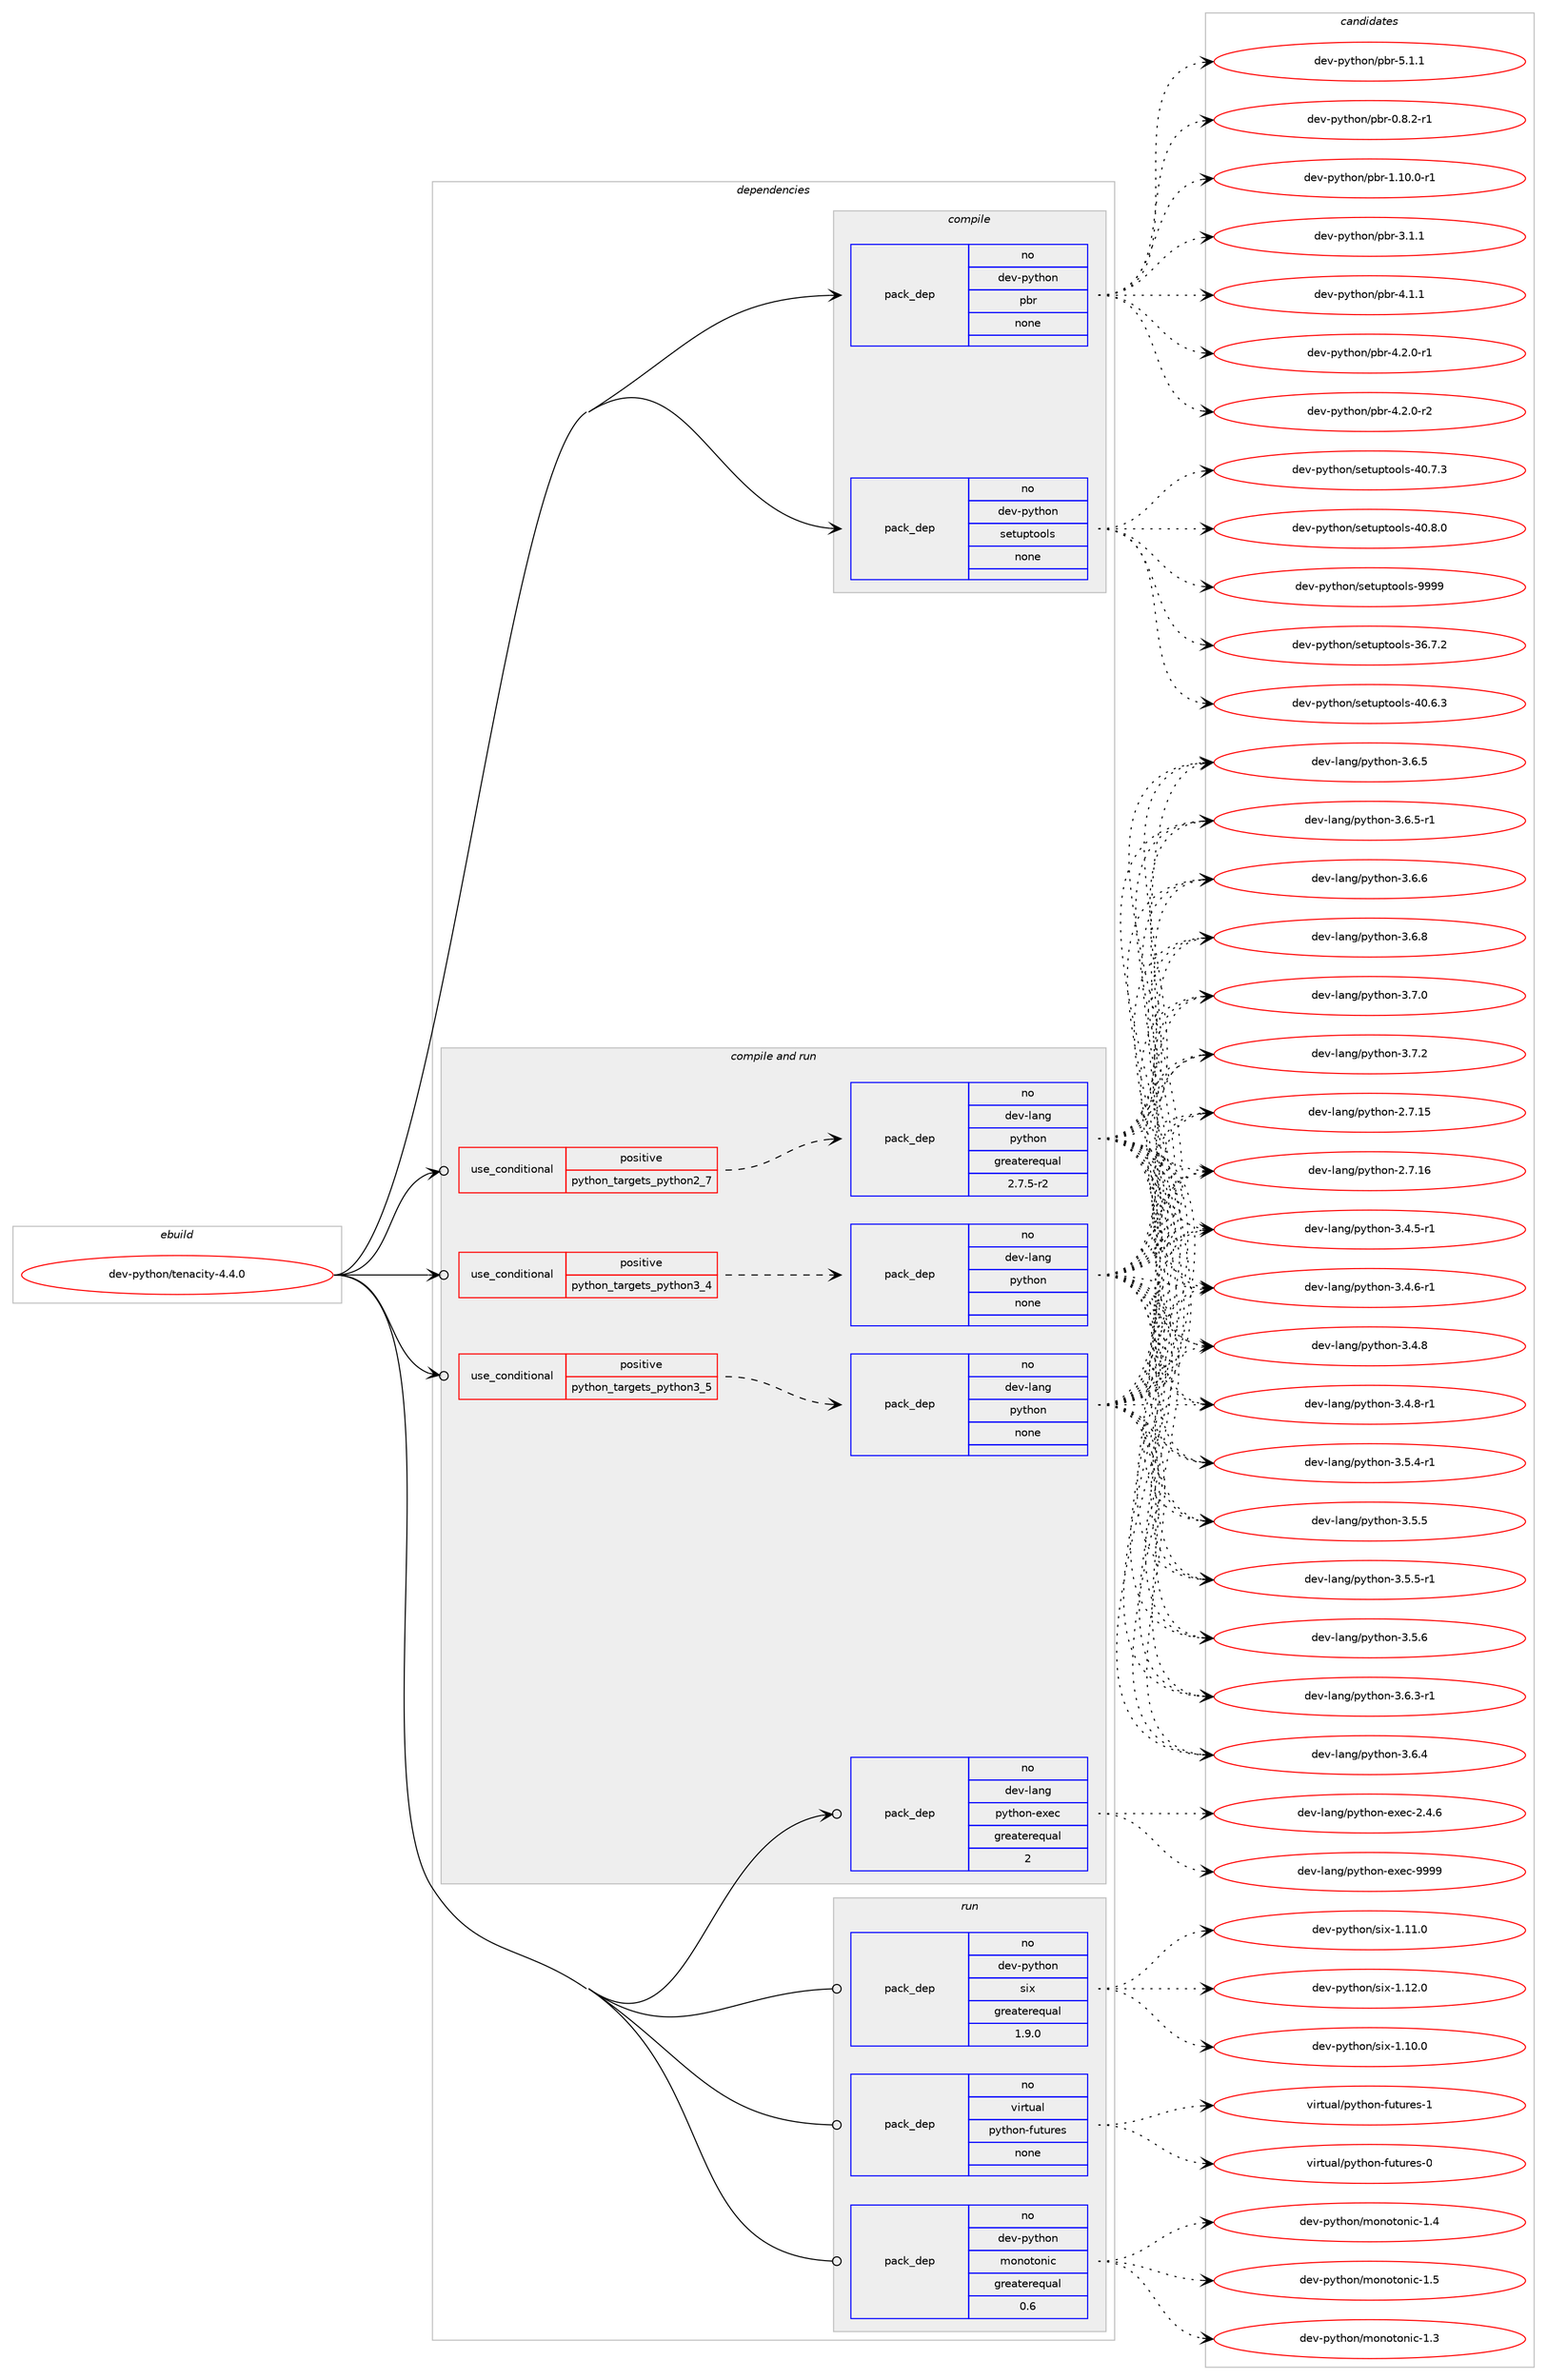 digraph prolog {

# *************
# Graph options
# *************

newrank=true;
concentrate=true;
compound=true;
graph [rankdir=LR,fontname=Helvetica,fontsize=10,ranksep=1.5];#, ranksep=2.5, nodesep=0.2];
edge  [arrowhead=vee];
node  [fontname=Helvetica,fontsize=10];

# **********
# The ebuild
# **********

subgraph cluster_leftcol {
color=gray;
rank=same;
label=<<i>ebuild</i>>;
id [label="dev-python/tenacity-4.4.0", color=red, width=4, href="../dev-python/tenacity-4.4.0.svg"];
}

# ****************
# The dependencies
# ****************

subgraph cluster_midcol {
color=gray;
label=<<i>dependencies</i>>;
subgraph cluster_compile {
fillcolor="#eeeeee";
style=filled;
label=<<i>compile</i>>;
subgraph pack1035287 {
dependency1444289 [label=<<TABLE BORDER="0" CELLBORDER="1" CELLSPACING="0" CELLPADDING="4" WIDTH="220"><TR><TD ROWSPAN="6" CELLPADDING="30">pack_dep</TD></TR><TR><TD WIDTH="110">no</TD></TR><TR><TD>dev-python</TD></TR><TR><TD>pbr</TD></TR><TR><TD>none</TD></TR><TR><TD></TD></TR></TABLE>>, shape=none, color=blue];
}
id:e -> dependency1444289:w [weight=20,style="solid",arrowhead="vee"];
subgraph pack1035288 {
dependency1444290 [label=<<TABLE BORDER="0" CELLBORDER="1" CELLSPACING="0" CELLPADDING="4" WIDTH="220"><TR><TD ROWSPAN="6" CELLPADDING="30">pack_dep</TD></TR><TR><TD WIDTH="110">no</TD></TR><TR><TD>dev-python</TD></TR><TR><TD>setuptools</TD></TR><TR><TD>none</TD></TR><TR><TD></TD></TR></TABLE>>, shape=none, color=blue];
}
id:e -> dependency1444290:w [weight=20,style="solid",arrowhead="vee"];
}
subgraph cluster_compileandrun {
fillcolor="#eeeeee";
style=filled;
label=<<i>compile and run</i>>;
subgraph cond385639 {
dependency1444291 [label=<<TABLE BORDER="0" CELLBORDER="1" CELLSPACING="0" CELLPADDING="4"><TR><TD ROWSPAN="3" CELLPADDING="10">use_conditional</TD></TR><TR><TD>positive</TD></TR><TR><TD>python_targets_python2_7</TD></TR></TABLE>>, shape=none, color=red];
subgraph pack1035289 {
dependency1444292 [label=<<TABLE BORDER="0" CELLBORDER="1" CELLSPACING="0" CELLPADDING="4" WIDTH="220"><TR><TD ROWSPAN="6" CELLPADDING="30">pack_dep</TD></TR><TR><TD WIDTH="110">no</TD></TR><TR><TD>dev-lang</TD></TR><TR><TD>python</TD></TR><TR><TD>greaterequal</TD></TR><TR><TD>2.7.5-r2</TD></TR></TABLE>>, shape=none, color=blue];
}
dependency1444291:e -> dependency1444292:w [weight=20,style="dashed",arrowhead="vee"];
}
id:e -> dependency1444291:w [weight=20,style="solid",arrowhead="odotvee"];
subgraph cond385640 {
dependency1444293 [label=<<TABLE BORDER="0" CELLBORDER="1" CELLSPACING="0" CELLPADDING="4"><TR><TD ROWSPAN="3" CELLPADDING="10">use_conditional</TD></TR><TR><TD>positive</TD></TR><TR><TD>python_targets_python3_4</TD></TR></TABLE>>, shape=none, color=red];
subgraph pack1035290 {
dependency1444294 [label=<<TABLE BORDER="0" CELLBORDER="1" CELLSPACING="0" CELLPADDING="4" WIDTH="220"><TR><TD ROWSPAN="6" CELLPADDING="30">pack_dep</TD></TR><TR><TD WIDTH="110">no</TD></TR><TR><TD>dev-lang</TD></TR><TR><TD>python</TD></TR><TR><TD>none</TD></TR><TR><TD></TD></TR></TABLE>>, shape=none, color=blue];
}
dependency1444293:e -> dependency1444294:w [weight=20,style="dashed",arrowhead="vee"];
}
id:e -> dependency1444293:w [weight=20,style="solid",arrowhead="odotvee"];
subgraph cond385641 {
dependency1444295 [label=<<TABLE BORDER="0" CELLBORDER="1" CELLSPACING="0" CELLPADDING="4"><TR><TD ROWSPAN="3" CELLPADDING="10">use_conditional</TD></TR><TR><TD>positive</TD></TR><TR><TD>python_targets_python3_5</TD></TR></TABLE>>, shape=none, color=red];
subgraph pack1035291 {
dependency1444296 [label=<<TABLE BORDER="0" CELLBORDER="1" CELLSPACING="0" CELLPADDING="4" WIDTH="220"><TR><TD ROWSPAN="6" CELLPADDING="30">pack_dep</TD></TR><TR><TD WIDTH="110">no</TD></TR><TR><TD>dev-lang</TD></TR><TR><TD>python</TD></TR><TR><TD>none</TD></TR><TR><TD></TD></TR></TABLE>>, shape=none, color=blue];
}
dependency1444295:e -> dependency1444296:w [weight=20,style="dashed",arrowhead="vee"];
}
id:e -> dependency1444295:w [weight=20,style="solid",arrowhead="odotvee"];
subgraph pack1035292 {
dependency1444297 [label=<<TABLE BORDER="0" CELLBORDER="1" CELLSPACING="0" CELLPADDING="4" WIDTH="220"><TR><TD ROWSPAN="6" CELLPADDING="30">pack_dep</TD></TR><TR><TD WIDTH="110">no</TD></TR><TR><TD>dev-lang</TD></TR><TR><TD>python-exec</TD></TR><TR><TD>greaterequal</TD></TR><TR><TD>2</TD></TR></TABLE>>, shape=none, color=blue];
}
id:e -> dependency1444297:w [weight=20,style="solid",arrowhead="odotvee"];
}
subgraph cluster_run {
fillcolor="#eeeeee";
style=filled;
label=<<i>run</i>>;
subgraph pack1035293 {
dependency1444298 [label=<<TABLE BORDER="0" CELLBORDER="1" CELLSPACING="0" CELLPADDING="4" WIDTH="220"><TR><TD ROWSPAN="6" CELLPADDING="30">pack_dep</TD></TR><TR><TD WIDTH="110">no</TD></TR><TR><TD>dev-python</TD></TR><TR><TD>monotonic</TD></TR><TR><TD>greaterequal</TD></TR><TR><TD>0.6</TD></TR></TABLE>>, shape=none, color=blue];
}
id:e -> dependency1444298:w [weight=20,style="solid",arrowhead="odot"];
subgraph pack1035294 {
dependency1444299 [label=<<TABLE BORDER="0" CELLBORDER="1" CELLSPACING="0" CELLPADDING="4" WIDTH="220"><TR><TD ROWSPAN="6" CELLPADDING="30">pack_dep</TD></TR><TR><TD WIDTH="110">no</TD></TR><TR><TD>dev-python</TD></TR><TR><TD>six</TD></TR><TR><TD>greaterequal</TD></TR><TR><TD>1.9.0</TD></TR></TABLE>>, shape=none, color=blue];
}
id:e -> dependency1444299:w [weight=20,style="solid",arrowhead="odot"];
subgraph pack1035295 {
dependency1444300 [label=<<TABLE BORDER="0" CELLBORDER="1" CELLSPACING="0" CELLPADDING="4" WIDTH="220"><TR><TD ROWSPAN="6" CELLPADDING="30">pack_dep</TD></TR><TR><TD WIDTH="110">no</TD></TR><TR><TD>virtual</TD></TR><TR><TD>python-futures</TD></TR><TR><TD>none</TD></TR><TR><TD></TD></TR></TABLE>>, shape=none, color=blue];
}
id:e -> dependency1444300:w [weight=20,style="solid",arrowhead="odot"];
}
}

# **************
# The candidates
# **************

subgraph cluster_choices {
rank=same;
color=gray;
label=<<i>candidates</i>>;

subgraph choice1035287 {
color=black;
nodesep=1;
choice1001011184511212111610411111047112981144548465646504511449 [label="dev-python/pbr-0.8.2-r1", color=red, width=4,href="../dev-python/pbr-0.8.2-r1.svg"];
choice100101118451121211161041111104711298114454946494846484511449 [label="dev-python/pbr-1.10.0-r1", color=red, width=4,href="../dev-python/pbr-1.10.0-r1.svg"];
choice100101118451121211161041111104711298114455146494649 [label="dev-python/pbr-3.1.1", color=red, width=4,href="../dev-python/pbr-3.1.1.svg"];
choice100101118451121211161041111104711298114455246494649 [label="dev-python/pbr-4.1.1", color=red, width=4,href="../dev-python/pbr-4.1.1.svg"];
choice1001011184511212111610411111047112981144552465046484511449 [label="dev-python/pbr-4.2.0-r1", color=red, width=4,href="../dev-python/pbr-4.2.0-r1.svg"];
choice1001011184511212111610411111047112981144552465046484511450 [label="dev-python/pbr-4.2.0-r2", color=red, width=4,href="../dev-python/pbr-4.2.0-r2.svg"];
choice100101118451121211161041111104711298114455346494649 [label="dev-python/pbr-5.1.1", color=red, width=4,href="../dev-python/pbr-5.1.1.svg"];
dependency1444289:e -> choice1001011184511212111610411111047112981144548465646504511449:w [style=dotted,weight="100"];
dependency1444289:e -> choice100101118451121211161041111104711298114454946494846484511449:w [style=dotted,weight="100"];
dependency1444289:e -> choice100101118451121211161041111104711298114455146494649:w [style=dotted,weight="100"];
dependency1444289:e -> choice100101118451121211161041111104711298114455246494649:w [style=dotted,weight="100"];
dependency1444289:e -> choice1001011184511212111610411111047112981144552465046484511449:w [style=dotted,weight="100"];
dependency1444289:e -> choice1001011184511212111610411111047112981144552465046484511450:w [style=dotted,weight="100"];
dependency1444289:e -> choice100101118451121211161041111104711298114455346494649:w [style=dotted,weight="100"];
}
subgraph choice1035288 {
color=black;
nodesep=1;
choice100101118451121211161041111104711510111611711211611111110811545515446554650 [label="dev-python/setuptools-36.7.2", color=red, width=4,href="../dev-python/setuptools-36.7.2.svg"];
choice100101118451121211161041111104711510111611711211611111110811545524846544651 [label="dev-python/setuptools-40.6.3", color=red, width=4,href="../dev-python/setuptools-40.6.3.svg"];
choice100101118451121211161041111104711510111611711211611111110811545524846554651 [label="dev-python/setuptools-40.7.3", color=red, width=4,href="../dev-python/setuptools-40.7.3.svg"];
choice100101118451121211161041111104711510111611711211611111110811545524846564648 [label="dev-python/setuptools-40.8.0", color=red, width=4,href="../dev-python/setuptools-40.8.0.svg"];
choice10010111845112121116104111110471151011161171121161111111081154557575757 [label="dev-python/setuptools-9999", color=red, width=4,href="../dev-python/setuptools-9999.svg"];
dependency1444290:e -> choice100101118451121211161041111104711510111611711211611111110811545515446554650:w [style=dotted,weight="100"];
dependency1444290:e -> choice100101118451121211161041111104711510111611711211611111110811545524846544651:w [style=dotted,weight="100"];
dependency1444290:e -> choice100101118451121211161041111104711510111611711211611111110811545524846554651:w [style=dotted,weight="100"];
dependency1444290:e -> choice100101118451121211161041111104711510111611711211611111110811545524846564648:w [style=dotted,weight="100"];
dependency1444290:e -> choice10010111845112121116104111110471151011161171121161111111081154557575757:w [style=dotted,weight="100"];
}
subgraph choice1035289 {
color=black;
nodesep=1;
choice10010111845108971101034711212111610411111045504655464953 [label="dev-lang/python-2.7.15", color=red, width=4,href="../dev-lang/python-2.7.15.svg"];
choice10010111845108971101034711212111610411111045504655464954 [label="dev-lang/python-2.7.16", color=red, width=4,href="../dev-lang/python-2.7.16.svg"];
choice1001011184510897110103471121211161041111104551465246534511449 [label="dev-lang/python-3.4.5-r1", color=red, width=4,href="../dev-lang/python-3.4.5-r1.svg"];
choice1001011184510897110103471121211161041111104551465246544511449 [label="dev-lang/python-3.4.6-r1", color=red, width=4,href="../dev-lang/python-3.4.6-r1.svg"];
choice100101118451089711010347112121116104111110455146524656 [label="dev-lang/python-3.4.8", color=red, width=4,href="../dev-lang/python-3.4.8.svg"];
choice1001011184510897110103471121211161041111104551465246564511449 [label="dev-lang/python-3.4.8-r1", color=red, width=4,href="../dev-lang/python-3.4.8-r1.svg"];
choice1001011184510897110103471121211161041111104551465346524511449 [label="dev-lang/python-3.5.4-r1", color=red, width=4,href="../dev-lang/python-3.5.4-r1.svg"];
choice100101118451089711010347112121116104111110455146534653 [label="dev-lang/python-3.5.5", color=red, width=4,href="../dev-lang/python-3.5.5.svg"];
choice1001011184510897110103471121211161041111104551465346534511449 [label="dev-lang/python-3.5.5-r1", color=red, width=4,href="../dev-lang/python-3.5.5-r1.svg"];
choice100101118451089711010347112121116104111110455146534654 [label="dev-lang/python-3.5.6", color=red, width=4,href="../dev-lang/python-3.5.6.svg"];
choice1001011184510897110103471121211161041111104551465446514511449 [label="dev-lang/python-3.6.3-r1", color=red, width=4,href="../dev-lang/python-3.6.3-r1.svg"];
choice100101118451089711010347112121116104111110455146544652 [label="dev-lang/python-3.6.4", color=red, width=4,href="../dev-lang/python-3.6.4.svg"];
choice100101118451089711010347112121116104111110455146544653 [label="dev-lang/python-3.6.5", color=red, width=4,href="../dev-lang/python-3.6.5.svg"];
choice1001011184510897110103471121211161041111104551465446534511449 [label="dev-lang/python-3.6.5-r1", color=red, width=4,href="../dev-lang/python-3.6.5-r1.svg"];
choice100101118451089711010347112121116104111110455146544654 [label="dev-lang/python-3.6.6", color=red, width=4,href="../dev-lang/python-3.6.6.svg"];
choice100101118451089711010347112121116104111110455146544656 [label="dev-lang/python-3.6.8", color=red, width=4,href="../dev-lang/python-3.6.8.svg"];
choice100101118451089711010347112121116104111110455146554648 [label="dev-lang/python-3.7.0", color=red, width=4,href="../dev-lang/python-3.7.0.svg"];
choice100101118451089711010347112121116104111110455146554650 [label="dev-lang/python-3.7.2", color=red, width=4,href="../dev-lang/python-3.7.2.svg"];
dependency1444292:e -> choice10010111845108971101034711212111610411111045504655464953:w [style=dotted,weight="100"];
dependency1444292:e -> choice10010111845108971101034711212111610411111045504655464954:w [style=dotted,weight="100"];
dependency1444292:e -> choice1001011184510897110103471121211161041111104551465246534511449:w [style=dotted,weight="100"];
dependency1444292:e -> choice1001011184510897110103471121211161041111104551465246544511449:w [style=dotted,weight="100"];
dependency1444292:e -> choice100101118451089711010347112121116104111110455146524656:w [style=dotted,weight="100"];
dependency1444292:e -> choice1001011184510897110103471121211161041111104551465246564511449:w [style=dotted,weight="100"];
dependency1444292:e -> choice1001011184510897110103471121211161041111104551465346524511449:w [style=dotted,weight="100"];
dependency1444292:e -> choice100101118451089711010347112121116104111110455146534653:w [style=dotted,weight="100"];
dependency1444292:e -> choice1001011184510897110103471121211161041111104551465346534511449:w [style=dotted,weight="100"];
dependency1444292:e -> choice100101118451089711010347112121116104111110455146534654:w [style=dotted,weight="100"];
dependency1444292:e -> choice1001011184510897110103471121211161041111104551465446514511449:w [style=dotted,weight="100"];
dependency1444292:e -> choice100101118451089711010347112121116104111110455146544652:w [style=dotted,weight="100"];
dependency1444292:e -> choice100101118451089711010347112121116104111110455146544653:w [style=dotted,weight="100"];
dependency1444292:e -> choice1001011184510897110103471121211161041111104551465446534511449:w [style=dotted,weight="100"];
dependency1444292:e -> choice100101118451089711010347112121116104111110455146544654:w [style=dotted,weight="100"];
dependency1444292:e -> choice100101118451089711010347112121116104111110455146544656:w [style=dotted,weight="100"];
dependency1444292:e -> choice100101118451089711010347112121116104111110455146554648:w [style=dotted,weight="100"];
dependency1444292:e -> choice100101118451089711010347112121116104111110455146554650:w [style=dotted,weight="100"];
}
subgraph choice1035290 {
color=black;
nodesep=1;
choice10010111845108971101034711212111610411111045504655464953 [label="dev-lang/python-2.7.15", color=red, width=4,href="../dev-lang/python-2.7.15.svg"];
choice10010111845108971101034711212111610411111045504655464954 [label="dev-lang/python-2.7.16", color=red, width=4,href="../dev-lang/python-2.7.16.svg"];
choice1001011184510897110103471121211161041111104551465246534511449 [label="dev-lang/python-3.4.5-r1", color=red, width=4,href="../dev-lang/python-3.4.5-r1.svg"];
choice1001011184510897110103471121211161041111104551465246544511449 [label="dev-lang/python-3.4.6-r1", color=red, width=4,href="../dev-lang/python-3.4.6-r1.svg"];
choice100101118451089711010347112121116104111110455146524656 [label="dev-lang/python-3.4.8", color=red, width=4,href="../dev-lang/python-3.4.8.svg"];
choice1001011184510897110103471121211161041111104551465246564511449 [label="dev-lang/python-3.4.8-r1", color=red, width=4,href="../dev-lang/python-3.4.8-r1.svg"];
choice1001011184510897110103471121211161041111104551465346524511449 [label="dev-lang/python-3.5.4-r1", color=red, width=4,href="../dev-lang/python-3.5.4-r1.svg"];
choice100101118451089711010347112121116104111110455146534653 [label="dev-lang/python-3.5.5", color=red, width=4,href="../dev-lang/python-3.5.5.svg"];
choice1001011184510897110103471121211161041111104551465346534511449 [label="dev-lang/python-3.5.5-r1", color=red, width=4,href="../dev-lang/python-3.5.5-r1.svg"];
choice100101118451089711010347112121116104111110455146534654 [label="dev-lang/python-3.5.6", color=red, width=4,href="../dev-lang/python-3.5.6.svg"];
choice1001011184510897110103471121211161041111104551465446514511449 [label="dev-lang/python-3.6.3-r1", color=red, width=4,href="../dev-lang/python-3.6.3-r1.svg"];
choice100101118451089711010347112121116104111110455146544652 [label="dev-lang/python-3.6.4", color=red, width=4,href="../dev-lang/python-3.6.4.svg"];
choice100101118451089711010347112121116104111110455146544653 [label="dev-lang/python-3.6.5", color=red, width=4,href="../dev-lang/python-3.6.5.svg"];
choice1001011184510897110103471121211161041111104551465446534511449 [label="dev-lang/python-3.6.5-r1", color=red, width=4,href="../dev-lang/python-3.6.5-r1.svg"];
choice100101118451089711010347112121116104111110455146544654 [label="dev-lang/python-3.6.6", color=red, width=4,href="../dev-lang/python-3.6.6.svg"];
choice100101118451089711010347112121116104111110455146544656 [label="dev-lang/python-3.6.8", color=red, width=4,href="../dev-lang/python-3.6.8.svg"];
choice100101118451089711010347112121116104111110455146554648 [label="dev-lang/python-3.7.0", color=red, width=4,href="../dev-lang/python-3.7.0.svg"];
choice100101118451089711010347112121116104111110455146554650 [label="dev-lang/python-3.7.2", color=red, width=4,href="../dev-lang/python-3.7.2.svg"];
dependency1444294:e -> choice10010111845108971101034711212111610411111045504655464953:w [style=dotted,weight="100"];
dependency1444294:e -> choice10010111845108971101034711212111610411111045504655464954:w [style=dotted,weight="100"];
dependency1444294:e -> choice1001011184510897110103471121211161041111104551465246534511449:w [style=dotted,weight="100"];
dependency1444294:e -> choice1001011184510897110103471121211161041111104551465246544511449:w [style=dotted,weight="100"];
dependency1444294:e -> choice100101118451089711010347112121116104111110455146524656:w [style=dotted,weight="100"];
dependency1444294:e -> choice1001011184510897110103471121211161041111104551465246564511449:w [style=dotted,weight="100"];
dependency1444294:e -> choice1001011184510897110103471121211161041111104551465346524511449:w [style=dotted,weight="100"];
dependency1444294:e -> choice100101118451089711010347112121116104111110455146534653:w [style=dotted,weight="100"];
dependency1444294:e -> choice1001011184510897110103471121211161041111104551465346534511449:w [style=dotted,weight="100"];
dependency1444294:e -> choice100101118451089711010347112121116104111110455146534654:w [style=dotted,weight="100"];
dependency1444294:e -> choice1001011184510897110103471121211161041111104551465446514511449:w [style=dotted,weight="100"];
dependency1444294:e -> choice100101118451089711010347112121116104111110455146544652:w [style=dotted,weight="100"];
dependency1444294:e -> choice100101118451089711010347112121116104111110455146544653:w [style=dotted,weight="100"];
dependency1444294:e -> choice1001011184510897110103471121211161041111104551465446534511449:w [style=dotted,weight="100"];
dependency1444294:e -> choice100101118451089711010347112121116104111110455146544654:w [style=dotted,weight="100"];
dependency1444294:e -> choice100101118451089711010347112121116104111110455146544656:w [style=dotted,weight="100"];
dependency1444294:e -> choice100101118451089711010347112121116104111110455146554648:w [style=dotted,weight="100"];
dependency1444294:e -> choice100101118451089711010347112121116104111110455146554650:w [style=dotted,weight="100"];
}
subgraph choice1035291 {
color=black;
nodesep=1;
choice10010111845108971101034711212111610411111045504655464953 [label="dev-lang/python-2.7.15", color=red, width=4,href="../dev-lang/python-2.7.15.svg"];
choice10010111845108971101034711212111610411111045504655464954 [label="dev-lang/python-2.7.16", color=red, width=4,href="../dev-lang/python-2.7.16.svg"];
choice1001011184510897110103471121211161041111104551465246534511449 [label="dev-lang/python-3.4.5-r1", color=red, width=4,href="../dev-lang/python-3.4.5-r1.svg"];
choice1001011184510897110103471121211161041111104551465246544511449 [label="dev-lang/python-3.4.6-r1", color=red, width=4,href="../dev-lang/python-3.4.6-r1.svg"];
choice100101118451089711010347112121116104111110455146524656 [label="dev-lang/python-3.4.8", color=red, width=4,href="../dev-lang/python-3.4.8.svg"];
choice1001011184510897110103471121211161041111104551465246564511449 [label="dev-lang/python-3.4.8-r1", color=red, width=4,href="../dev-lang/python-3.4.8-r1.svg"];
choice1001011184510897110103471121211161041111104551465346524511449 [label="dev-lang/python-3.5.4-r1", color=red, width=4,href="../dev-lang/python-3.5.4-r1.svg"];
choice100101118451089711010347112121116104111110455146534653 [label="dev-lang/python-3.5.5", color=red, width=4,href="../dev-lang/python-3.5.5.svg"];
choice1001011184510897110103471121211161041111104551465346534511449 [label="dev-lang/python-3.5.5-r1", color=red, width=4,href="../dev-lang/python-3.5.5-r1.svg"];
choice100101118451089711010347112121116104111110455146534654 [label="dev-lang/python-3.5.6", color=red, width=4,href="../dev-lang/python-3.5.6.svg"];
choice1001011184510897110103471121211161041111104551465446514511449 [label="dev-lang/python-3.6.3-r1", color=red, width=4,href="../dev-lang/python-3.6.3-r1.svg"];
choice100101118451089711010347112121116104111110455146544652 [label="dev-lang/python-3.6.4", color=red, width=4,href="../dev-lang/python-3.6.4.svg"];
choice100101118451089711010347112121116104111110455146544653 [label="dev-lang/python-3.6.5", color=red, width=4,href="../dev-lang/python-3.6.5.svg"];
choice1001011184510897110103471121211161041111104551465446534511449 [label="dev-lang/python-3.6.5-r1", color=red, width=4,href="../dev-lang/python-3.6.5-r1.svg"];
choice100101118451089711010347112121116104111110455146544654 [label="dev-lang/python-3.6.6", color=red, width=4,href="../dev-lang/python-3.6.6.svg"];
choice100101118451089711010347112121116104111110455146544656 [label="dev-lang/python-3.6.8", color=red, width=4,href="../dev-lang/python-3.6.8.svg"];
choice100101118451089711010347112121116104111110455146554648 [label="dev-lang/python-3.7.0", color=red, width=4,href="../dev-lang/python-3.7.0.svg"];
choice100101118451089711010347112121116104111110455146554650 [label="dev-lang/python-3.7.2", color=red, width=4,href="../dev-lang/python-3.7.2.svg"];
dependency1444296:e -> choice10010111845108971101034711212111610411111045504655464953:w [style=dotted,weight="100"];
dependency1444296:e -> choice10010111845108971101034711212111610411111045504655464954:w [style=dotted,weight="100"];
dependency1444296:e -> choice1001011184510897110103471121211161041111104551465246534511449:w [style=dotted,weight="100"];
dependency1444296:e -> choice1001011184510897110103471121211161041111104551465246544511449:w [style=dotted,weight="100"];
dependency1444296:e -> choice100101118451089711010347112121116104111110455146524656:w [style=dotted,weight="100"];
dependency1444296:e -> choice1001011184510897110103471121211161041111104551465246564511449:w [style=dotted,weight="100"];
dependency1444296:e -> choice1001011184510897110103471121211161041111104551465346524511449:w [style=dotted,weight="100"];
dependency1444296:e -> choice100101118451089711010347112121116104111110455146534653:w [style=dotted,weight="100"];
dependency1444296:e -> choice1001011184510897110103471121211161041111104551465346534511449:w [style=dotted,weight="100"];
dependency1444296:e -> choice100101118451089711010347112121116104111110455146534654:w [style=dotted,weight="100"];
dependency1444296:e -> choice1001011184510897110103471121211161041111104551465446514511449:w [style=dotted,weight="100"];
dependency1444296:e -> choice100101118451089711010347112121116104111110455146544652:w [style=dotted,weight="100"];
dependency1444296:e -> choice100101118451089711010347112121116104111110455146544653:w [style=dotted,weight="100"];
dependency1444296:e -> choice1001011184510897110103471121211161041111104551465446534511449:w [style=dotted,weight="100"];
dependency1444296:e -> choice100101118451089711010347112121116104111110455146544654:w [style=dotted,weight="100"];
dependency1444296:e -> choice100101118451089711010347112121116104111110455146544656:w [style=dotted,weight="100"];
dependency1444296:e -> choice100101118451089711010347112121116104111110455146554648:w [style=dotted,weight="100"];
dependency1444296:e -> choice100101118451089711010347112121116104111110455146554650:w [style=dotted,weight="100"];
}
subgraph choice1035292 {
color=black;
nodesep=1;
choice1001011184510897110103471121211161041111104510112010199455046524654 [label="dev-lang/python-exec-2.4.6", color=red, width=4,href="../dev-lang/python-exec-2.4.6.svg"];
choice10010111845108971101034711212111610411111045101120101994557575757 [label="dev-lang/python-exec-9999", color=red, width=4,href="../dev-lang/python-exec-9999.svg"];
dependency1444297:e -> choice1001011184510897110103471121211161041111104510112010199455046524654:w [style=dotted,weight="100"];
dependency1444297:e -> choice10010111845108971101034711212111610411111045101120101994557575757:w [style=dotted,weight="100"];
}
subgraph choice1035293 {
color=black;
nodesep=1;
choice10010111845112121116104111110471091111101111161111101059945494651 [label="dev-python/monotonic-1.3", color=red, width=4,href="../dev-python/monotonic-1.3.svg"];
choice10010111845112121116104111110471091111101111161111101059945494652 [label="dev-python/monotonic-1.4", color=red, width=4,href="../dev-python/monotonic-1.4.svg"];
choice10010111845112121116104111110471091111101111161111101059945494653 [label="dev-python/monotonic-1.5", color=red, width=4,href="../dev-python/monotonic-1.5.svg"];
dependency1444298:e -> choice10010111845112121116104111110471091111101111161111101059945494651:w [style=dotted,weight="100"];
dependency1444298:e -> choice10010111845112121116104111110471091111101111161111101059945494652:w [style=dotted,weight="100"];
dependency1444298:e -> choice10010111845112121116104111110471091111101111161111101059945494653:w [style=dotted,weight="100"];
}
subgraph choice1035294 {
color=black;
nodesep=1;
choice100101118451121211161041111104711510512045494649484648 [label="dev-python/six-1.10.0", color=red, width=4,href="../dev-python/six-1.10.0.svg"];
choice100101118451121211161041111104711510512045494649494648 [label="dev-python/six-1.11.0", color=red, width=4,href="../dev-python/six-1.11.0.svg"];
choice100101118451121211161041111104711510512045494649504648 [label="dev-python/six-1.12.0", color=red, width=4,href="../dev-python/six-1.12.0.svg"];
dependency1444299:e -> choice100101118451121211161041111104711510512045494649484648:w [style=dotted,weight="100"];
dependency1444299:e -> choice100101118451121211161041111104711510512045494649494648:w [style=dotted,weight="100"];
dependency1444299:e -> choice100101118451121211161041111104711510512045494649504648:w [style=dotted,weight="100"];
}
subgraph choice1035295 {
color=black;
nodesep=1;
choice1181051141161179710847112121116104111110451021171161171141011154548 [label="virtual/python-futures-0", color=red, width=4,href="../virtual/python-futures-0.svg"];
choice1181051141161179710847112121116104111110451021171161171141011154549 [label="virtual/python-futures-1", color=red, width=4,href="../virtual/python-futures-1.svg"];
dependency1444300:e -> choice1181051141161179710847112121116104111110451021171161171141011154548:w [style=dotted,weight="100"];
dependency1444300:e -> choice1181051141161179710847112121116104111110451021171161171141011154549:w [style=dotted,weight="100"];
}
}

}
